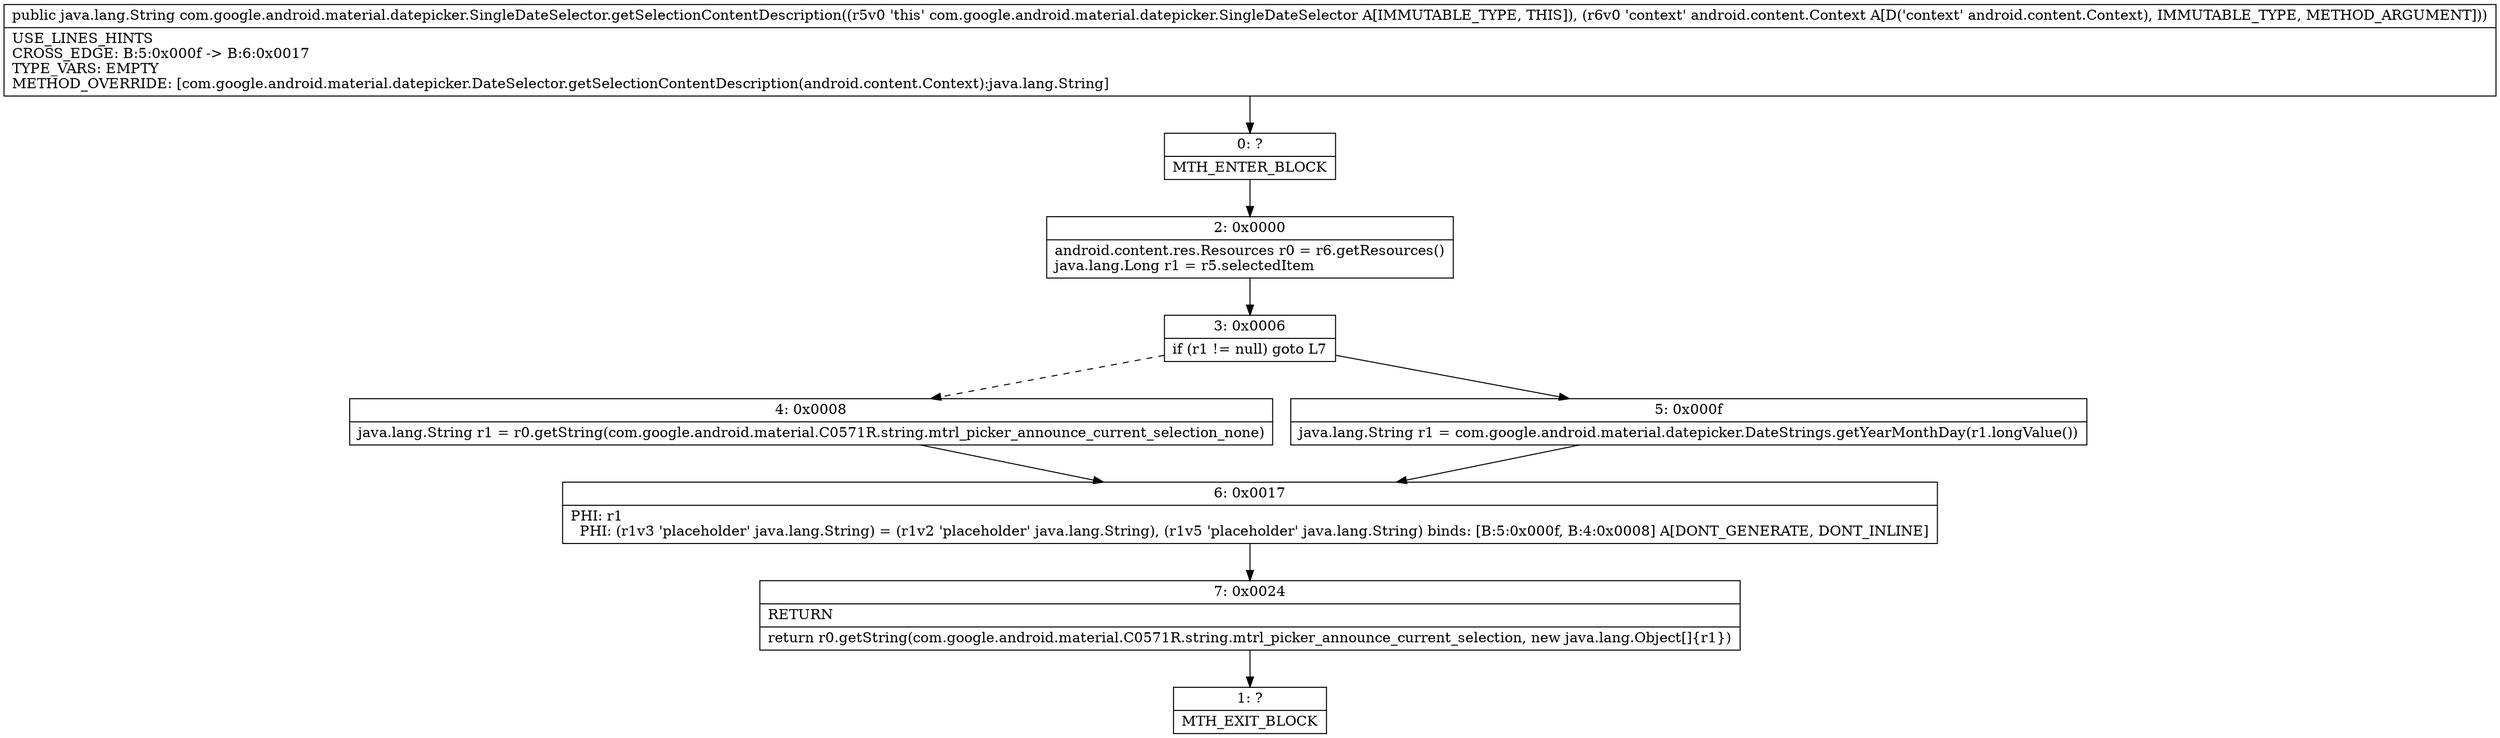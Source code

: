 digraph "CFG forcom.google.android.material.datepicker.SingleDateSelector.getSelectionContentDescription(Landroid\/content\/Context;)Ljava\/lang\/String;" {
Node_0 [shape=record,label="{0\:\ ?|MTH_ENTER_BLOCK\l}"];
Node_2 [shape=record,label="{2\:\ 0x0000|android.content.res.Resources r0 = r6.getResources()\ljava.lang.Long r1 = r5.selectedItem\l}"];
Node_3 [shape=record,label="{3\:\ 0x0006|if (r1 != null) goto L7\l}"];
Node_4 [shape=record,label="{4\:\ 0x0008|java.lang.String r1 = r0.getString(com.google.android.material.C0571R.string.mtrl_picker_announce_current_selection_none)\l}"];
Node_6 [shape=record,label="{6\:\ 0x0017|PHI: r1 \l  PHI: (r1v3 'placeholder' java.lang.String) = (r1v2 'placeholder' java.lang.String), (r1v5 'placeholder' java.lang.String) binds: [B:5:0x000f, B:4:0x0008] A[DONT_GENERATE, DONT_INLINE]\l}"];
Node_7 [shape=record,label="{7\:\ 0x0024|RETURN\l|return r0.getString(com.google.android.material.C0571R.string.mtrl_picker_announce_current_selection, new java.lang.Object[]\{r1\})\l}"];
Node_1 [shape=record,label="{1\:\ ?|MTH_EXIT_BLOCK\l}"];
Node_5 [shape=record,label="{5\:\ 0x000f|java.lang.String r1 = com.google.android.material.datepicker.DateStrings.getYearMonthDay(r1.longValue())\l}"];
MethodNode[shape=record,label="{public java.lang.String com.google.android.material.datepicker.SingleDateSelector.getSelectionContentDescription((r5v0 'this' com.google.android.material.datepicker.SingleDateSelector A[IMMUTABLE_TYPE, THIS]), (r6v0 'context' android.content.Context A[D('context' android.content.Context), IMMUTABLE_TYPE, METHOD_ARGUMENT]))  | USE_LINES_HINTS\lCROSS_EDGE: B:5:0x000f \-\> B:6:0x0017\lTYPE_VARS: EMPTY\lMETHOD_OVERRIDE: [com.google.android.material.datepicker.DateSelector.getSelectionContentDescription(android.content.Context):java.lang.String]\l}"];
MethodNode -> Node_0;Node_0 -> Node_2;
Node_2 -> Node_3;
Node_3 -> Node_4[style=dashed];
Node_3 -> Node_5;
Node_4 -> Node_6;
Node_6 -> Node_7;
Node_7 -> Node_1;
Node_5 -> Node_6;
}

